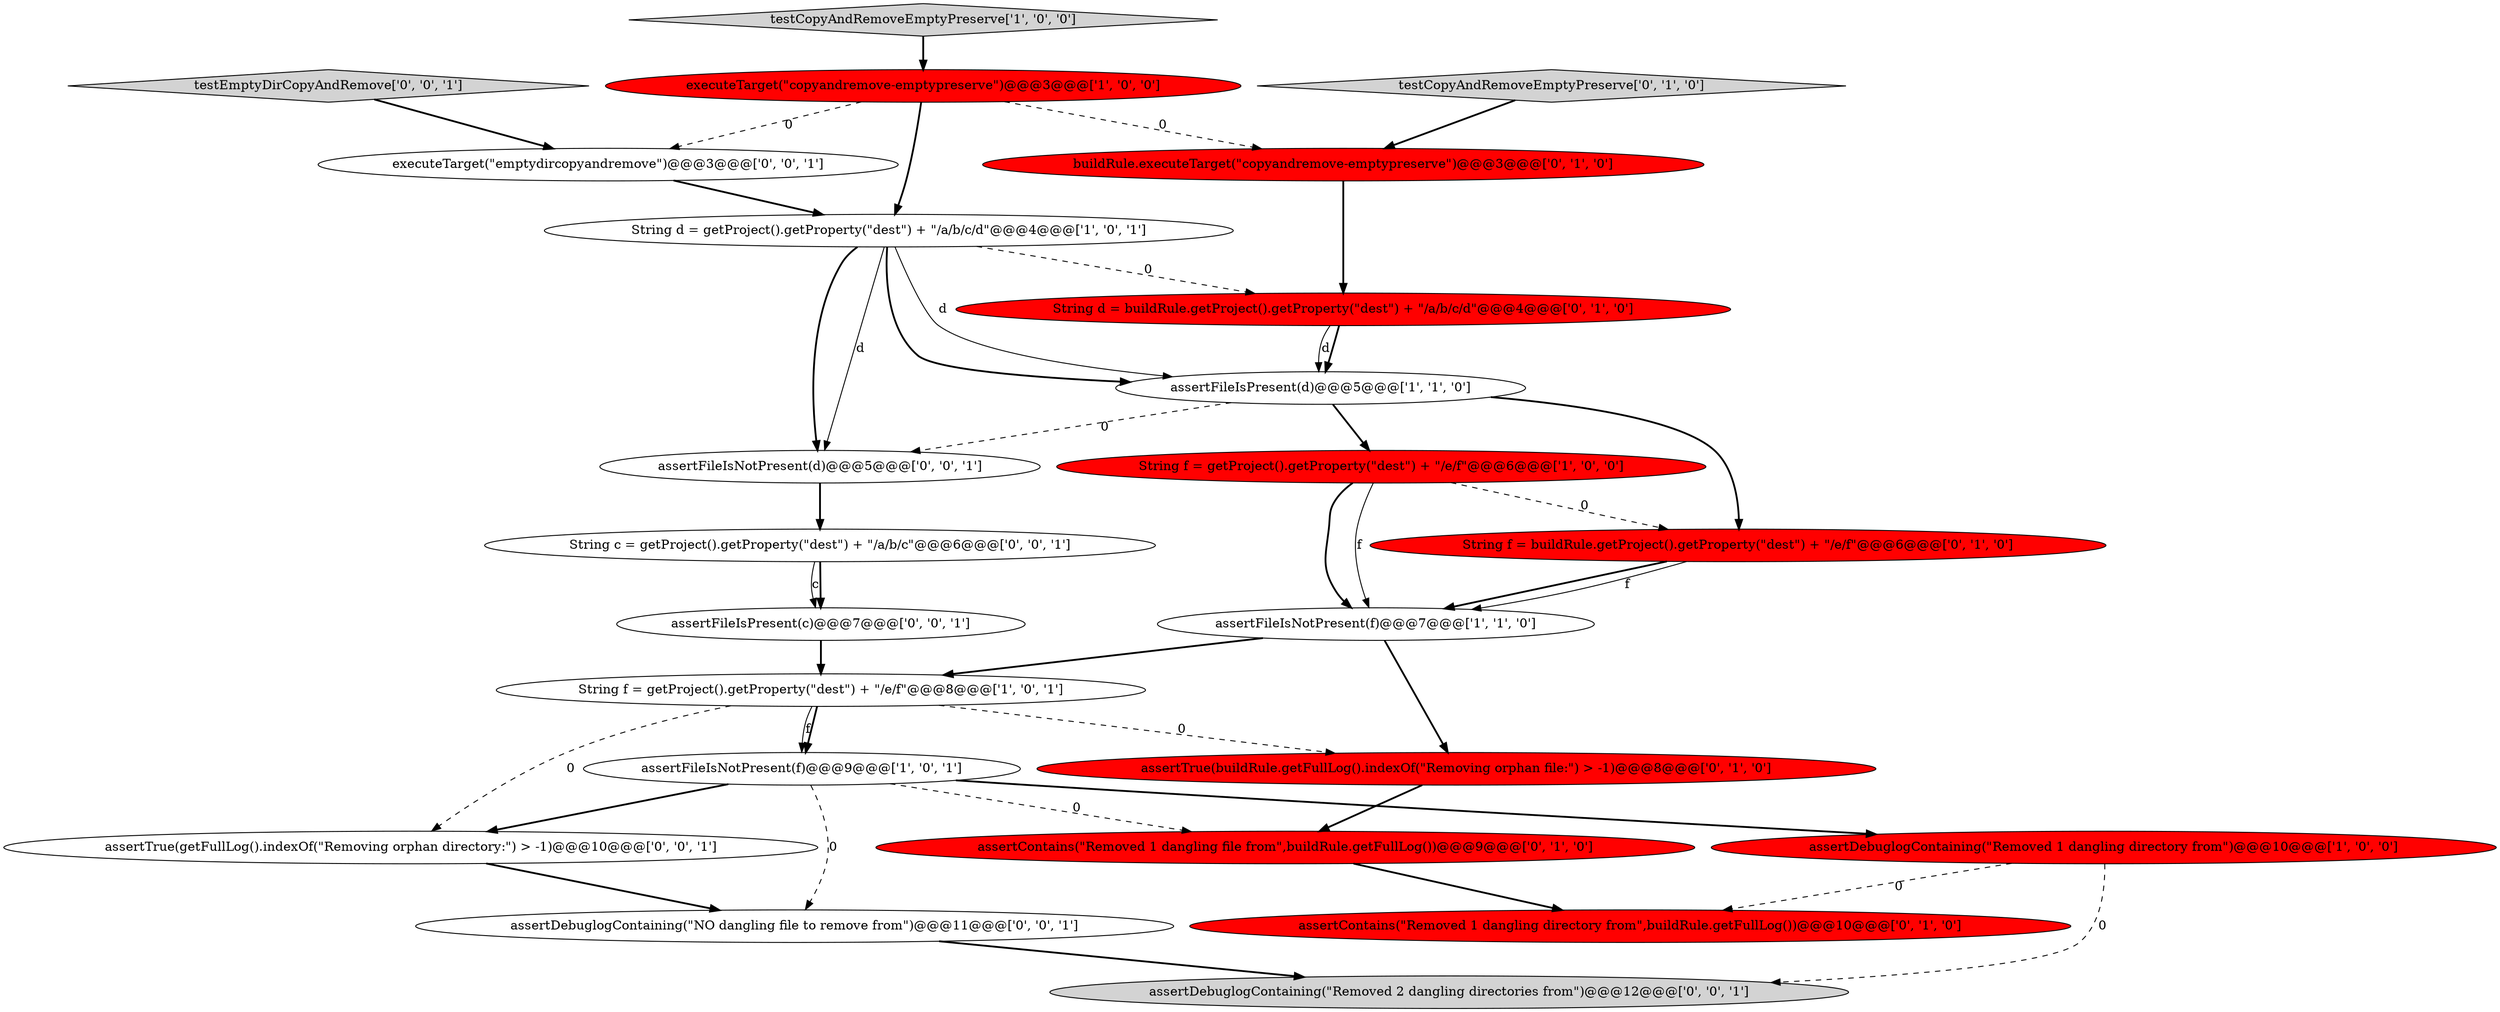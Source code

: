 digraph {
22 [style = filled, label = "assertTrue(getFullLog().indexOf(\"Removing orphan directory:\") > -1)@@@10@@@['0', '0', '1']", fillcolor = white, shape = ellipse image = "AAA0AAABBB3BBB"];
0 [style = filled, label = "assertFileIsNotPresent(f)@@@7@@@['1', '1', '0']", fillcolor = white, shape = ellipse image = "AAA0AAABBB1BBB"];
16 [style = filled, label = "testEmptyDirCopyAndRemove['0', '0', '1']", fillcolor = lightgray, shape = diamond image = "AAA0AAABBB3BBB"];
23 [style = filled, label = "assertFileIsNotPresent(d)@@@5@@@['0', '0', '1']", fillcolor = white, shape = ellipse image = "AAA0AAABBB3BBB"];
3 [style = filled, label = "assertFileIsPresent(d)@@@5@@@['1', '1', '0']", fillcolor = white, shape = ellipse image = "AAA0AAABBB1BBB"];
15 [style = filled, label = "assertContains(\"Removed 1 dangling directory from\",buildRule.getFullLog())@@@10@@@['0', '1', '0']", fillcolor = red, shape = ellipse image = "AAA1AAABBB2BBB"];
5 [style = filled, label = "String d = getProject().getProperty(\"dest\") + \"/a/b/c/d\"@@@4@@@['1', '0', '1']", fillcolor = white, shape = ellipse image = "AAA0AAABBB1BBB"];
21 [style = filled, label = "assertDebuglogContaining(\"NO dangling file to remove from\")@@@11@@@['0', '0', '1']", fillcolor = white, shape = ellipse image = "AAA0AAABBB3BBB"];
8 [style = filled, label = "executeTarget(\"copyandremove-emptypreserve\")@@@3@@@['1', '0', '0']", fillcolor = red, shape = ellipse image = "AAA1AAABBB1BBB"];
4 [style = filled, label = "String f = getProject().getProperty(\"dest\") + \"/e/f\"@@@8@@@['1', '0', '1']", fillcolor = white, shape = ellipse image = "AAA0AAABBB1BBB"];
17 [style = filled, label = "assertFileIsPresent(c)@@@7@@@['0', '0', '1']", fillcolor = white, shape = ellipse image = "AAA0AAABBB3BBB"];
14 [style = filled, label = "testCopyAndRemoveEmptyPreserve['0', '1', '0']", fillcolor = lightgray, shape = diamond image = "AAA0AAABBB2BBB"];
7 [style = filled, label = "assertFileIsNotPresent(f)@@@9@@@['1', '0', '1']", fillcolor = white, shape = ellipse image = "AAA0AAABBB1BBB"];
6 [style = filled, label = "String f = getProject().getProperty(\"dest\") + \"/e/f\"@@@6@@@['1', '0', '0']", fillcolor = red, shape = ellipse image = "AAA1AAABBB1BBB"];
2 [style = filled, label = "testCopyAndRemoveEmptyPreserve['1', '0', '0']", fillcolor = lightgray, shape = diamond image = "AAA0AAABBB1BBB"];
11 [style = filled, label = "String d = buildRule.getProject().getProperty(\"dest\") + \"/a/b/c/d\"@@@4@@@['0', '1', '0']", fillcolor = red, shape = ellipse image = "AAA1AAABBB2BBB"];
18 [style = filled, label = "executeTarget(\"emptydircopyandremove\")@@@3@@@['0', '0', '1']", fillcolor = white, shape = ellipse image = "AAA0AAABBB3BBB"];
10 [style = filled, label = "assertContains(\"Removed 1 dangling file from\",buildRule.getFullLog())@@@9@@@['0', '1', '0']", fillcolor = red, shape = ellipse image = "AAA1AAABBB2BBB"];
19 [style = filled, label = "String c = getProject().getProperty(\"dest\") + \"/a/b/c\"@@@6@@@['0', '0', '1']", fillcolor = white, shape = ellipse image = "AAA0AAABBB3BBB"];
20 [style = filled, label = "assertDebuglogContaining(\"Removed 2 dangling directories from\")@@@12@@@['0', '0', '1']", fillcolor = lightgray, shape = ellipse image = "AAA0AAABBB3BBB"];
12 [style = filled, label = "String f = buildRule.getProject().getProperty(\"dest\") + \"/e/f\"@@@6@@@['0', '1', '0']", fillcolor = red, shape = ellipse image = "AAA1AAABBB2BBB"];
1 [style = filled, label = "assertDebuglogContaining(\"Removed 1 dangling directory from\")@@@10@@@['1', '0', '0']", fillcolor = red, shape = ellipse image = "AAA1AAABBB1BBB"];
13 [style = filled, label = "assertTrue(buildRule.getFullLog().indexOf(\"Removing orphan file:\") > -1)@@@8@@@['0', '1', '0']", fillcolor = red, shape = ellipse image = "AAA1AAABBB2BBB"];
9 [style = filled, label = "buildRule.executeTarget(\"copyandremove-emptypreserve\")@@@3@@@['0', '1', '0']", fillcolor = red, shape = ellipse image = "AAA1AAABBB2BBB"];
5->3 [style = bold, label=""];
13->10 [style = bold, label=""];
16->18 [style = bold, label=""];
7->1 [style = bold, label=""];
7->21 [style = dashed, label="0"];
10->15 [style = bold, label=""];
9->11 [style = bold, label=""];
0->13 [style = bold, label=""];
5->23 [style = bold, label=""];
11->3 [style = solid, label="d"];
19->17 [style = solid, label="c"];
1->15 [style = dashed, label="0"];
22->21 [style = bold, label=""];
3->6 [style = bold, label=""];
6->0 [style = bold, label=""];
19->17 [style = bold, label=""];
4->22 [style = dashed, label="0"];
3->12 [style = bold, label=""];
12->0 [style = bold, label=""];
4->7 [style = solid, label="f"];
4->7 [style = bold, label=""];
6->12 [style = dashed, label="0"];
1->20 [style = dashed, label="0"];
5->23 [style = solid, label="d"];
8->9 [style = dashed, label="0"];
3->23 [style = dashed, label="0"];
7->22 [style = bold, label=""];
21->20 [style = bold, label=""];
6->0 [style = solid, label="f"];
8->5 [style = bold, label=""];
5->11 [style = dashed, label="0"];
11->3 [style = bold, label=""];
0->4 [style = bold, label=""];
18->5 [style = bold, label=""];
23->19 [style = bold, label=""];
5->3 [style = solid, label="d"];
7->10 [style = dashed, label="0"];
8->18 [style = dashed, label="0"];
14->9 [style = bold, label=""];
12->0 [style = solid, label="f"];
4->13 [style = dashed, label="0"];
17->4 [style = bold, label=""];
2->8 [style = bold, label=""];
}
